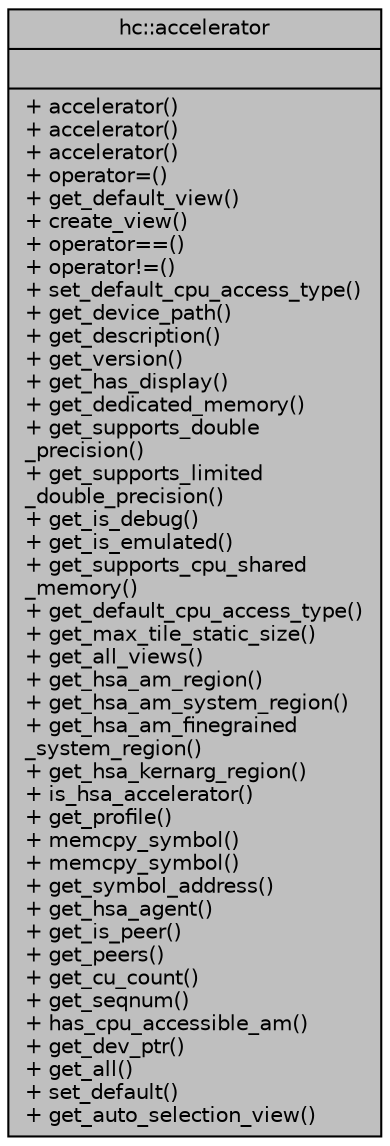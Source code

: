 digraph "hc::accelerator"
{
  edge [fontname="Helvetica",fontsize="10",labelfontname="Helvetica",labelfontsize="10"];
  node [fontname="Helvetica",fontsize="10",shape=record];
  Node1 [label="{hc::accelerator\n||+ accelerator()\l+ accelerator()\l+ accelerator()\l+ operator=()\l+ get_default_view()\l+ create_view()\l+ operator==()\l+ operator!=()\l+ set_default_cpu_access_type()\l+ get_device_path()\l+ get_description()\l+ get_version()\l+ get_has_display()\l+ get_dedicated_memory()\l+ get_supports_double\l_precision()\l+ get_supports_limited\l_double_precision()\l+ get_is_debug()\l+ get_is_emulated()\l+ get_supports_cpu_shared\l_memory()\l+ get_default_cpu_access_type()\l+ get_max_tile_static_size()\l+ get_all_views()\l+ get_hsa_am_region()\l+ get_hsa_am_system_region()\l+ get_hsa_am_finegrained\l_system_region()\l+ get_hsa_kernarg_region()\l+ is_hsa_accelerator()\l+ get_profile()\l+ memcpy_symbol()\l+ memcpy_symbol()\l+ get_symbol_address()\l+ get_hsa_agent()\l+ get_is_peer()\l+ get_peers()\l+ get_cu_count()\l+ get_seqnum()\l+ has_cpu_accessible_am()\l+ get_dev_ptr()\l+ get_all()\l+ set_default()\l+ get_auto_selection_view()\l}",height=0.2,width=0.4,color="black", fillcolor="grey75", style="filled", fontcolor="black"];
}
